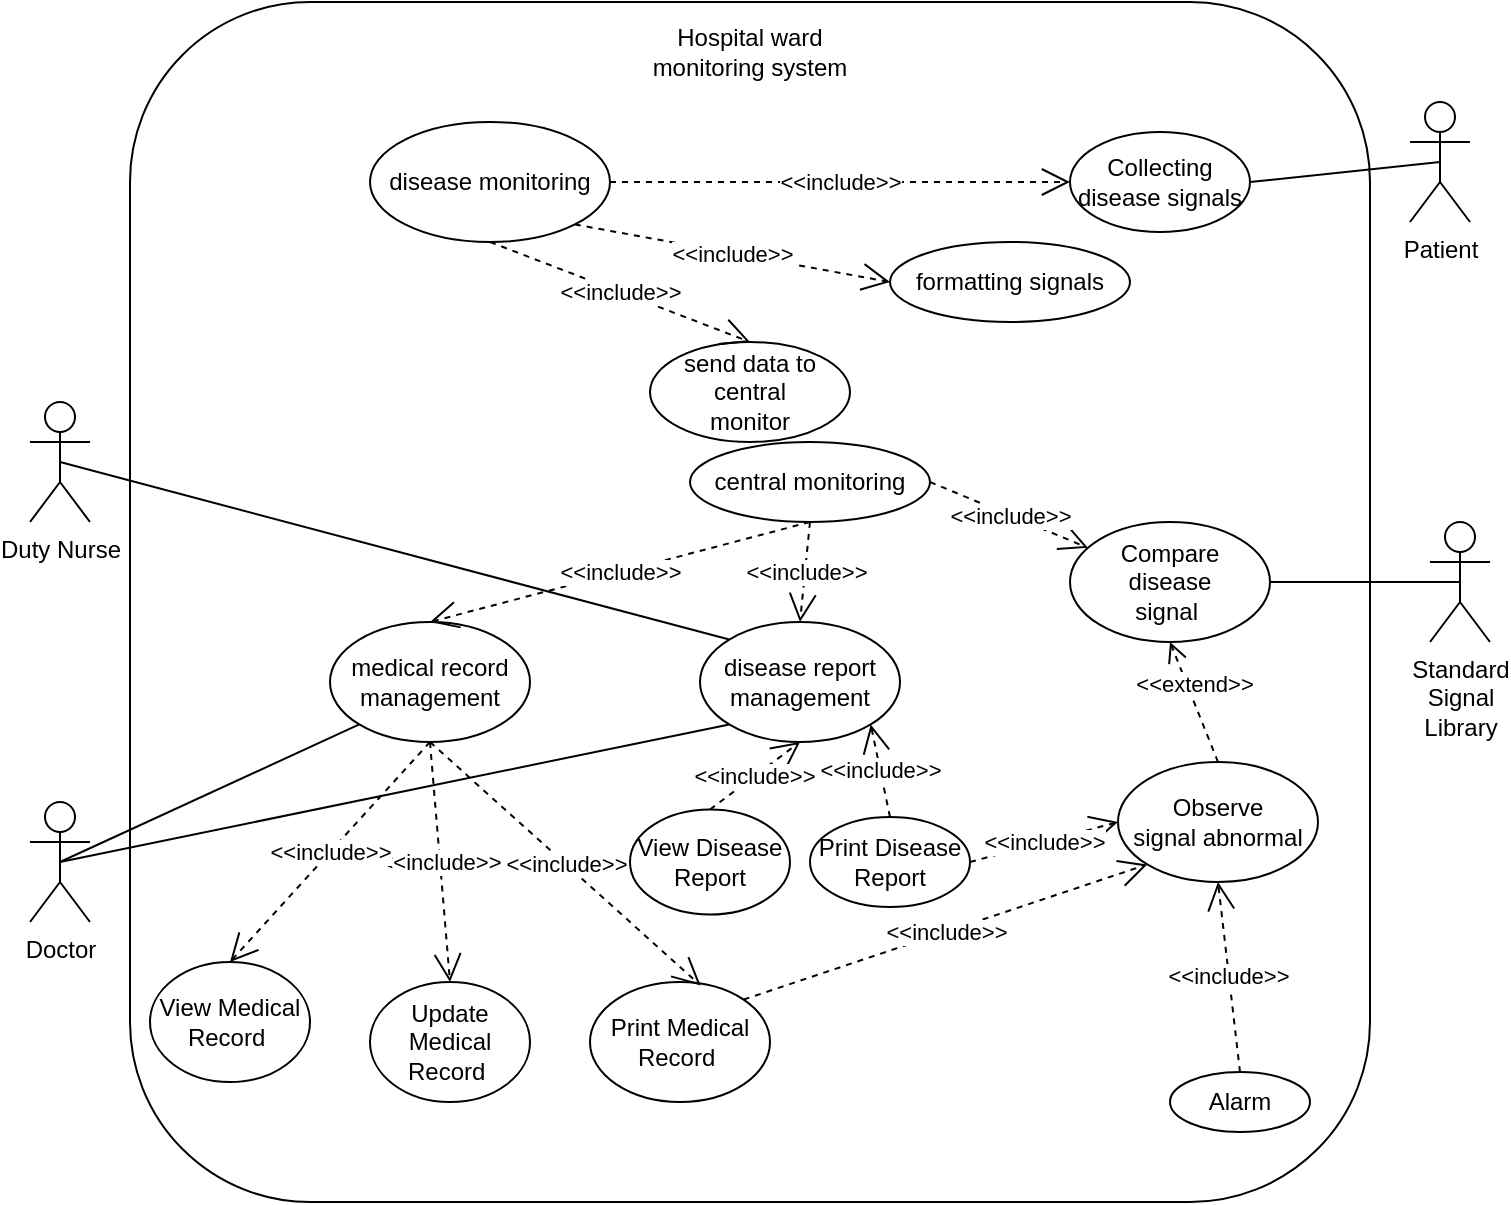 <mxfile version="20.5.3" type="github">
  <diagram id="nY1vaxFzvFTrNcdZ5vT9" name="Page-1">
    <mxGraphModel dx="962" dy="747" grid="1" gridSize="10" guides="1" tooltips="1" connect="1" arrows="1" fold="1" page="1" pageScale="1" pageWidth="827" pageHeight="1169" math="0" shadow="0">
      <root>
        <mxCell id="0" />
        <mxCell id="1" parent="0" />
        <mxCell id="0RqSvGD2xr56KYypg40D-1" value="Patient" style="shape=umlActor;verticalLabelPosition=bottom;verticalAlign=top;html=1;" parent="1" vertex="1">
          <mxGeometry x="160" y="170" width="30" height="60" as="geometry" />
        </mxCell>
        <mxCell id="0RqSvGD2xr56KYypg40D-2" value="Duty Nurse" style="shape=umlActor;verticalLabelPosition=bottom;verticalAlign=top;html=1;" parent="1" vertex="1">
          <mxGeometry x="30" y="270" width="30" height="60" as="geometry" />
        </mxCell>
        <mxCell id="0RqSvGD2xr56KYypg40D-3" value="Doctor" style="shape=umlActor;verticalLabelPosition=bottom;verticalAlign=top;html=1;" parent="1" vertex="1">
          <mxGeometry x="30" y="470" width="30" height="60" as="geometry" />
        </mxCell>
        <mxCell id="0RqSvGD2xr56KYypg40D-4" value="" style="rounded=1;whiteSpace=wrap;html=1;" parent="1" vertex="1">
          <mxGeometry x="80" y="70" width="620" height="600" as="geometry" />
        </mxCell>
        <mxCell id="0RqSvGD2xr56KYypg40D-5" value="Collecting disease signals" style="ellipse;whiteSpace=wrap;html=1;" parent="1" vertex="1">
          <mxGeometry x="550" y="135" width="90" height="50" as="geometry" />
        </mxCell>
        <mxCell id="0RqSvGD2xr56KYypg40D-11" value="Compare&lt;br&gt;disease&lt;br&gt;signal&amp;nbsp;" style="ellipse;whiteSpace=wrap;html=1;" parent="1" vertex="1">
          <mxGeometry x="550" y="330" width="100" height="60" as="geometry" />
        </mxCell>
        <mxCell id="0RqSvGD2xr56KYypg40D-15" value="Hospital ward monitoring system" style="text;html=1;strokeColor=none;fillColor=none;align=center;verticalAlign=middle;whiteSpace=wrap;rounded=0;" parent="1" vertex="1">
          <mxGeometry x="330" y="80" width="120" height="30" as="geometry" />
        </mxCell>
        <mxCell id="0RqSvGD2xr56KYypg40D-17" value="View Disease&lt;br&gt;Report" style="ellipse;whiteSpace=wrap;html=1;" parent="1" vertex="1">
          <mxGeometry x="330" y="473.75" width="80" height="52.5" as="geometry" />
        </mxCell>
        <mxCell id="0RqSvGD2xr56KYypg40D-20" value="Print Disease&lt;br&gt;Report" style="ellipse;whiteSpace=wrap;html=1;" parent="1" vertex="1">
          <mxGeometry x="420" y="477.5" width="80" height="45" as="geometry" />
        </mxCell>
        <mxCell id="0RqSvGD2xr56KYypg40D-21" value="Update Medical&lt;br&gt;Record&amp;nbsp;" style="ellipse;whiteSpace=wrap;html=1;" parent="1" vertex="1">
          <mxGeometry x="200" y="560" width="80" height="60" as="geometry" />
        </mxCell>
        <mxCell id="0RqSvGD2xr56KYypg40D-24" value="formatting signals" style="ellipse;whiteSpace=wrap;html=1;" parent="1" vertex="1">
          <mxGeometry x="460" y="190" width="120" height="40" as="geometry" />
        </mxCell>
        <mxCell id="0RqSvGD2xr56KYypg40D-25" value="send data to central&lt;br&gt;monitor" style="ellipse;whiteSpace=wrap;html=1;" parent="1" vertex="1">
          <mxGeometry x="340" y="240" width="100" height="50" as="geometry" />
        </mxCell>
        <mxCell id="0RqSvGD2xr56KYypg40D-34" value="Observe&lt;br&gt;signal abnormal" style="ellipse;whiteSpace=wrap;html=1;" parent="1" vertex="1">
          <mxGeometry x="574" y="450" width="100" height="60" as="geometry" />
        </mxCell>
        <mxCell id="0RqSvGD2xr56KYypg40D-36" value="Alarm" style="ellipse;whiteSpace=wrap;html=1;" parent="1" vertex="1">
          <mxGeometry x="600" y="605" width="70" height="30" as="geometry" />
        </mxCell>
        <mxCell id="0RqSvGD2xr56KYypg40D-55" value="View Medical&lt;br&gt;Record&amp;nbsp;" style="ellipse;whiteSpace=wrap;html=1;" parent="1" vertex="1">
          <mxGeometry x="90" y="550" width="80" height="60" as="geometry" />
        </mxCell>
        <mxCell id="0RqSvGD2xr56KYypg40D-56" value="Print Medical&lt;br&gt;Record&amp;nbsp;" style="ellipse;whiteSpace=wrap;html=1;" parent="1" vertex="1">
          <mxGeometry x="310" y="560" width="90" height="60" as="geometry" />
        </mxCell>
        <mxCell id="0lxMi82fFzMR5lvbM1BE-1" value="&amp;lt;&amp;lt;extend&amp;gt;&amp;gt;" style="html=1;verticalAlign=bottom;endArrow=open;dashed=1;endSize=8;rounded=0;entryX=0.5;entryY=1;entryDx=0;entryDy=0;exitX=0.5;exitY=0;exitDx=0;exitDy=0;" edge="1" parent="1" source="0RqSvGD2xr56KYypg40D-34" target="0RqSvGD2xr56KYypg40D-11">
          <mxGeometry relative="1" as="geometry">
            <mxPoint x="550" y="510" as="sourcePoint" />
            <mxPoint x="470" y="510" as="targetPoint" />
          </mxGeometry>
        </mxCell>
        <mxCell id="0lxMi82fFzMR5lvbM1BE-2" value="Patient" style="shape=umlActor;verticalLabelPosition=bottom;verticalAlign=top;html=1;" vertex="1" parent="1">
          <mxGeometry x="720" y="120" width="30" height="60" as="geometry" />
        </mxCell>
        <mxCell id="0lxMi82fFzMR5lvbM1BE-3" value="" style="endArrow=none;html=1;rounded=0;entryX=0.5;entryY=0.5;entryDx=0;entryDy=0;entryPerimeter=0;exitX=1;exitY=0.5;exitDx=0;exitDy=0;" edge="1" parent="1" source="0RqSvGD2xr56KYypg40D-5" target="0lxMi82fFzMR5lvbM1BE-2">
          <mxGeometry width="50" height="50" relative="1" as="geometry">
            <mxPoint x="440" y="320" as="sourcePoint" />
            <mxPoint x="490" y="270" as="targetPoint" />
          </mxGeometry>
        </mxCell>
        <mxCell id="0lxMi82fFzMR5lvbM1BE-4" value="disease monitoring" style="ellipse;whiteSpace=wrap;html=1;" vertex="1" parent="1">
          <mxGeometry x="200" y="130" width="120" height="60" as="geometry" />
        </mxCell>
        <mxCell id="0lxMi82fFzMR5lvbM1BE-5" value="&amp;lt;&amp;lt;include&amp;gt;&amp;gt;" style="endArrow=open;endSize=12;dashed=1;html=1;rounded=0;exitX=1;exitY=0.5;exitDx=0;exitDy=0;entryX=0;entryY=0.5;entryDx=0;entryDy=0;" edge="1" parent="1" source="0lxMi82fFzMR5lvbM1BE-4" target="0RqSvGD2xr56KYypg40D-5">
          <mxGeometry width="160" relative="1" as="geometry">
            <mxPoint x="480" y="300" as="sourcePoint" />
            <mxPoint x="640" y="300" as="targetPoint" />
          </mxGeometry>
        </mxCell>
        <mxCell id="0lxMi82fFzMR5lvbM1BE-6" value="&amp;lt;&amp;lt;include&amp;gt;&amp;gt;" style="endArrow=open;endSize=12;dashed=1;html=1;rounded=0;exitX=1;exitY=1;exitDx=0;exitDy=0;entryX=0;entryY=0.5;entryDx=0;entryDy=0;" edge="1" parent="1" source="0lxMi82fFzMR5lvbM1BE-4" target="0RqSvGD2xr56KYypg40D-24">
          <mxGeometry width="160" relative="1" as="geometry">
            <mxPoint x="420" y="170" as="sourcePoint" />
            <mxPoint x="560" y="170" as="targetPoint" />
          </mxGeometry>
        </mxCell>
        <mxCell id="0lxMi82fFzMR5lvbM1BE-7" value="&amp;lt;&amp;lt;include&amp;gt;&amp;gt;" style="endArrow=open;endSize=12;dashed=1;html=1;rounded=0;exitX=0.5;exitY=1;exitDx=0;exitDy=0;entryX=0.5;entryY=0;entryDx=0;entryDy=0;" edge="1" parent="1" source="0lxMi82fFzMR5lvbM1BE-4" target="0RqSvGD2xr56KYypg40D-25">
          <mxGeometry width="160" relative="1" as="geometry">
            <mxPoint x="402.426" y="191.213" as="sourcePoint" />
            <mxPoint x="470" y="220" as="targetPoint" />
          </mxGeometry>
        </mxCell>
        <mxCell id="0lxMi82fFzMR5lvbM1BE-8" value="central monitoring" style="ellipse;whiteSpace=wrap;html=1;" vertex="1" parent="1">
          <mxGeometry x="360" y="290" width="120" height="40" as="geometry" />
        </mxCell>
        <mxCell id="0lxMi82fFzMR5lvbM1BE-11" value="Standard&lt;br&gt;Signal&lt;br&gt;Library" style="shape=umlActor;verticalLabelPosition=bottom;verticalAlign=top;html=1;" vertex="1" parent="1">
          <mxGeometry x="730" y="330" width="30" height="60" as="geometry" />
        </mxCell>
        <mxCell id="0lxMi82fFzMR5lvbM1BE-12" value="&amp;lt;&amp;lt;include&amp;gt;&amp;gt;" style="endArrow=open;endSize=12;dashed=1;html=1;rounded=0;exitX=1;exitY=0.5;exitDx=0;exitDy=0;" edge="1" parent="1" source="0lxMi82fFzMR5lvbM1BE-8" target="0RqSvGD2xr56KYypg40D-11">
          <mxGeometry width="160" relative="1" as="geometry">
            <mxPoint x="402.426" y="191.213" as="sourcePoint" />
            <mxPoint x="470" y="220" as="targetPoint" />
          </mxGeometry>
        </mxCell>
        <mxCell id="0lxMi82fFzMR5lvbM1BE-13" value="" style="endArrow=none;html=1;rounded=0;entryX=0.5;entryY=0.5;entryDx=0;entryDy=0;entryPerimeter=0;exitX=1;exitY=0.5;exitDx=0;exitDy=0;" edge="1" parent="1" source="0RqSvGD2xr56KYypg40D-11" target="0lxMi82fFzMR5lvbM1BE-11">
          <mxGeometry width="50" height="50" relative="1" as="geometry">
            <mxPoint x="570" y="370" as="sourcePoint" />
            <mxPoint x="620" y="320" as="targetPoint" />
          </mxGeometry>
        </mxCell>
        <mxCell id="0lxMi82fFzMR5lvbM1BE-14" value="medical record management" style="ellipse;whiteSpace=wrap;html=1;" vertex="1" parent="1">
          <mxGeometry x="180" y="380" width="100" height="60" as="geometry" />
        </mxCell>
        <mxCell id="0lxMi82fFzMR5lvbM1BE-16" value="&amp;lt;&amp;lt;include&amp;gt;&amp;gt;" style="endArrow=open;endSize=12;dashed=1;html=1;rounded=0;exitX=0.5;exitY=1;exitDx=0;exitDy=0;entryX=0.5;entryY=0;entryDx=0;entryDy=0;" edge="1" parent="1" source="0lxMi82fFzMR5lvbM1BE-8" target="0lxMi82fFzMR5lvbM1BE-14">
          <mxGeometry width="160" relative="1" as="geometry">
            <mxPoint x="490" y="340" as="sourcePoint" />
            <mxPoint x="568.932" y="372.888" as="targetPoint" />
          </mxGeometry>
        </mxCell>
        <mxCell id="0lxMi82fFzMR5lvbM1BE-27" value="&amp;lt;&amp;lt;include&amp;gt;&amp;gt;" style="endArrow=open;endSize=12;dashed=1;html=1;rounded=0;exitX=0.5;exitY=1;exitDx=0;exitDy=0;entryX=0.5;entryY=0;entryDx=0;entryDy=0;" edge="1" parent="1" source="0lxMi82fFzMR5lvbM1BE-14" target="0RqSvGD2xr56KYypg40D-21">
          <mxGeometry width="160" relative="1" as="geometry">
            <mxPoint x="390" y="450" as="sourcePoint" />
            <mxPoint x="360" y="510" as="targetPoint" />
          </mxGeometry>
        </mxCell>
        <mxCell id="0lxMi82fFzMR5lvbM1BE-28" value="&amp;lt;&amp;lt;include&amp;gt;&amp;gt;" style="endArrow=open;endSize=12;dashed=1;html=1;rounded=0;exitX=0.5;exitY=1;exitDx=0;exitDy=0;entryX=0.5;entryY=0;entryDx=0;entryDy=0;" edge="1" parent="1" source="0lxMi82fFzMR5lvbM1BE-14" target="0RqSvGD2xr56KYypg40D-55">
          <mxGeometry width="160" relative="1" as="geometry">
            <mxPoint x="390" y="450" as="sourcePoint" />
            <mxPoint x="310" y="527.5" as="targetPoint" />
          </mxGeometry>
        </mxCell>
        <mxCell id="0lxMi82fFzMR5lvbM1BE-29" value="&amp;lt;&amp;lt;include&amp;gt;&amp;gt;" style="endArrow=open;endSize=12;dashed=1;html=1;rounded=0;entryX=0.615;entryY=0.03;entryDx=0;entryDy=0;entryPerimeter=0;exitX=0.5;exitY=1;exitDx=0;exitDy=0;" edge="1" parent="1" source="0lxMi82fFzMR5lvbM1BE-14" target="0RqSvGD2xr56KYypg40D-56">
          <mxGeometry width="160" relative="1" as="geometry">
            <mxPoint x="290" y="430" as="sourcePoint" />
            <mxPoint x="470" y="550" as="targetPoint" />
          </mxGeometry>
        </mxCell>
        <mxCell id="0lxMi82fFzMR5lvbM1BE-33" value="&amp;lt;&amp;lt;include&amp;gt;&amp;gt;" style="endArrow=open;endSize=12;dashed=1;html=1;rounded=0;exitX=0.5;exitY=0;exitDx=0;exitDy=0;entryX=0.5;entryY=1;entryDx=0;entryDy=0;" edge="1" parent="1" source="0RqSvGD2xr56KYypg40D-36" target="0RqSvGD2xr56KYypg40D-34">
          <mxGeometry width="160" relative="1" as="geometry">
            <mxPoint x="520" y="330" as="sourcePoint" />
            <mxPoint x="576.552" y="367.701" as="targetPoint" />
          </mxGeometry>
        </mxCell>
        <mxCell id="0lxMi82fFzMR5lvbM1BE-40" value="&amp;lt;&amp;lt;include&amp;gt;&amp;gt;" style="endArrow=open;endSize=12;dashed=1;html=1;rounded=0;exitX=1;exitY=0.5;exitDx=0;exitDy=0;entryX=0;entryY=0.5;entryDx=0;entryDy=0;" edge="1" parent="1" source="0RqSvGD2xr56KYypg40D-20" target="0RqSvGD2xr56KYypg40D-34">
          <mxGeometry width="160" relative="1" as="geometry">
            <mxPoint x="335.355" y="431.213" as="sourcePoint" />
            <mxPoint x="400" y="540" as="targetPoint" />
          </mxGeometry>
        </mxCell>
        <mxCell id="0lxMi82fFzMR5lvbM1BE-41" value="&amp;lt;&amp;lt;include&amp;gt;&amp;gt;" style="endArrow=open;endSize=12;dashed=1;html=1;rounded=0;exitX=1;exitY=0;exitDx=0;exitDy=0;entryX=0;entryY=1;entryDx=0;entryDy=0;" edge="1" parent="1" source="0RqSvGD2xr56KYypg40D-56" target="0RqSvGD2xr56KYypg40D-34">
          <mxGeometry width="160" relative="1" as="geometry">
            <mxPoint x="250" y="517.5" as="sourcePoint" />
            <mxPoint x="570" y="500" as="targetPoint" />
          </mxGeometry>
        </mxCell>
        <mxCell id="0lxMi82fFzMR5lvbM1BE-45" value="disease report management" style="ellipse;whiteSpace=wrap;html=1;" vertex="1" parent="1">
          <mxGeometry x="365" y="380" width="100" height="60" as="geometry" />
        </mxCell>
        <mxCell id="0lxMi82fFzMR5lvbM1BE-46" value="&amp;lt;&amp;lt;include&amp;gt;&amp;gt;" style="endArrow=open;endSize=12;dashed=1;html=1;rounded=0;exitX=0.5;exitY=1;exitDx=0;exitDy=0;entryX=0.5;entryY=0;entryDx=0;entryDy=0;" edge="1" parent="1" source="0lxMi82fFzMR5lvbM1BE-8" target="0lxMi82fFzMR5lvbM1BE-45">
          <mxGeometry width="160" relative="1" as="geometry">
            <mxPoint x="430" y="340" as="sourcePoint" />
            <mxPoint x="290" y="370" as="targetPoint" />
          </mxGeometry>
        </mxCell>
        <mxCell id="0lxMi82fFzMR5lvbM1BE-47" value="" style="endArrow=none;html=1;rounded=0;exitX=0.5;exitY=0.5;exitDx=0;exitDy=0;exitPerimeter=0;entryX=0;entryY=0;entryDx=0;entryDy=0;" edge="1" parent="1" source="0RqSvGD2xr56KYypg40D-2" target="0lxMi82fFzMR5lvbM1BE-45">
          <mxGeometry width="50" height="50" relative="1" as="geometry">
            <mxPoint x="220" y="460" as="sourcePoint" />
            <mxPoint x="270" y="410" as="targetPoint" />
          </mxGeometry>
        </mxCell>
        <mxCell id="0lxMi82fFzMR5lvbM1BE-49" value="" style="endArrow=none;html=1;rounded=0;exitX=0.5;exitY=0.5;exitDx=0;exitDy=0;exitPerimeter=0;entryX=0;entryY=1;entryDx=0;entryDy=0;" edge="1" parent="1" source="0RqSvGD2xr56KYypg40D-3" target="0lxMi82fFzMR5lvbM1BE-45">
          <mxGeometry width="50" height="50" relative="1" as="geometry">
            <mxPoint x="190" y="530" as="sourcePoint" />
            <mxPoint x="240" y="480" as="targetPoint" />
          </mxGeometry>
        </mxCell>
        <mxCell id="0lxMi82fFzMR5lvbM1BE-51" value="" style="endArrow=none;html=1;rounded=0;entryX=0;entryY=1;entryDx=0;entryDy=0;exitX=0.5;exitY=0.5;exitDx=0;exitDy=0;exitPerimeter=0;" edge="1" parent="1" source="0RqSvGD2xr56KYypg40D-3" target="0lxMi82fFzMR5lvbM1BE-14">
          <mxGeometry width="50" height="50" relative="1" as="geometry">
            <mxPoint x="100" y="390" as="sourcePoint" />
            <mxPoint x="150" y="340" as="targetPoint" />
          </mxGeometry>
        </mxCell>
        <mxCell id="0lxMi82fFzMR5lvbM1BE-52" value="&amp;lt;&amp;lt;include&amp;gt;&amp;gt;" style="endArrow=open;endSize=12;dashed=1;html=1;rounded=0;exitX=0.5;exitY=0;exitDx=0;exitDy=0;entryX=1;entryY=1;entryDx=0;entryDy=0;" edge="1" parent="1" source="0RqSvGD2xr56KYypg40D-20" target="0lxMi82fFzMR5lvbM1BE-45">
          <mxGeometry width="160" relative="1" as="geometry">
            <mxPoint x="500" y="517.5" as="sourcePoint" />
            <mxPoint x="570" y="500" as="targetPoint" />
          </mxGeometry>
        </mxCell>
        <mxCell id="0lxMi82fFzMR5lvbM1BE-53" value="&amp;lt;&amp;lt;include&amp;gt;&amp;gt;" style="endArrow=open;endSize=12;dashed=1;html=1;rounded=0;exitX=0.5;exitY=0;exitDx=0;exitDy=0;entryX=0.5;entryY=1;entryDx=0;entryDy=0;" edge="1" parent="1" source="0RqSvGD2xr56KYypg40D-17" target="0lxMi82fFzMR5lvbM1BE-45">
          <mxGeometry width="160" relative="1" as="geometry">
            <mxPoint x="500" y="517.5" as="sourcePoint" />
            <mxPoint x="570" y="500" as="targetPoint" />
          </mxGeometry>
        </mxCell>
      </root>
    </mxGraphModel>
  </diagram>
</mxfile>
